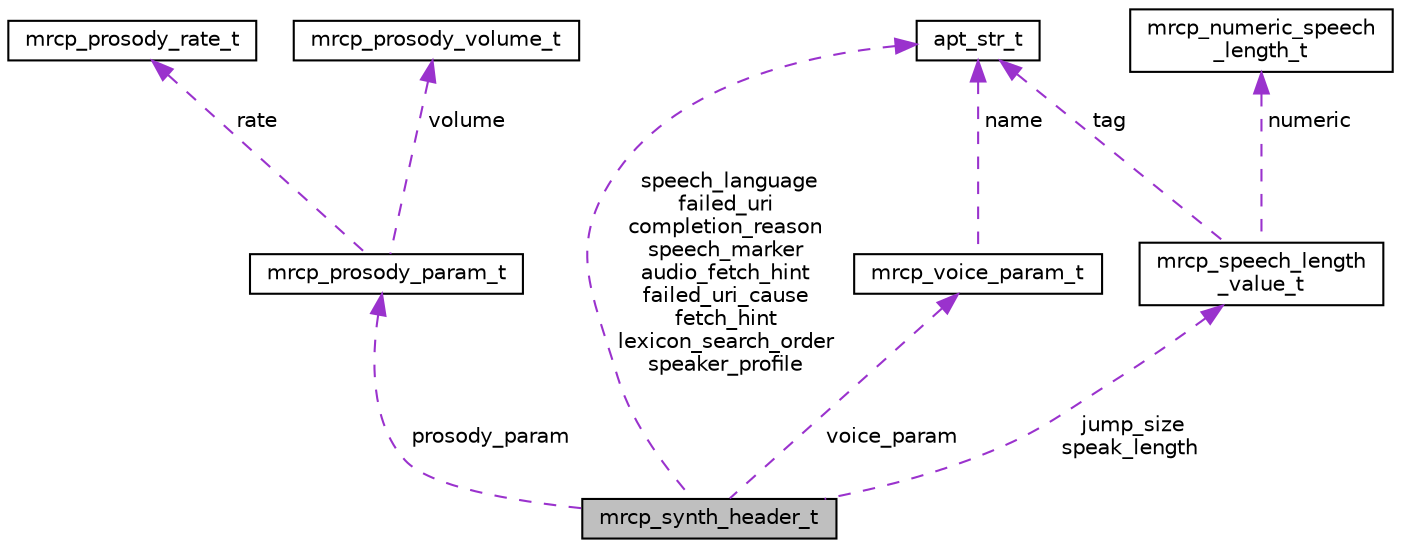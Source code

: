 digraph "mrcp_synth_header_t"
{
  edge [fontname="Helvetica",fontsize="10",labelfontname="Helvetica",labelfontsize="10"];
  node [fontname="Helvetica",fontsize="10",shape=record];
  Node1 [label="mrcp_synth_header_t",height=0.2,width=0.4,color="black", fillcolor="grey75", style="filled", fontcolor="black"];
  Node2 -> Node1 [dir="back",color="darkorchid3",fontsize="10",style="dashed",label=" prosody_param" ,fontname="Helvetica"];
  Node2 [label="mrcp_prosody_param_t",height=0.2,width=0.4,color="black", fillcolor="white", style="filled",URL="$structmrcp__prosody__param__t.html"];
  Node3 -> Node2 [dir="back",color="darkorchid3",fontsize="10",style="dashed",label=" rate" ,fontname="Helvetica"];
  Node3 [label="mrcp_prosody_rate_t",height=0.2,width=0.4,color="black", fillcolor="white", style="filled",URL="$structmrcp__prosody__rate__t.html"];
  Node4 -> Node2 [dir="back",color="darkorchid3",fontsize="10",style="dashed",label=" volume" ,fontname="Helvetica"];
  Node4 [label="mrcp_prosody_volume_t",height=0.2,width=0.4,color="black", fillcolor="white", style="filled",URL="$structmrcp__prosody__volume__t.html"];
  Node5 -> Node1 [dir="back",color="darkorchid3",fontsize="10",style="dashed",label=" speech_language\nfailed_uri\ncompletion_reason\nspeech_marker\naudio_fetch_hint\nfailed_uri_cause\nfetch_hint\nlexicon_search_order\nspeaker_profile" ,fontname="Helvetica"];
  Node5 [label="apt_str_t",height=0.2,width=0.4,color="black", fillcolor="white", style="filled",URL="$structapt__str__t.html"];
  Node6 -> Node1 [dir="back",color="darkorchid3",fontsize="10",style="dashed",label=" voice_param" ,fontname="Helvetica"];
  Node6 [label="mrcp_voice_param_t",height=0.2,width=0.4,color="black", fillcolor="white", style="filled",URL="$structmrcp__voice__param__t.html"];
  Node5 -> Node6 [dir="back",color="darkorchid3",fontsize="10",style="dashed",label=" name" ,fontname="Helvetica"];
  Node7 -> Node1 [dir="back",color="darkorchid3",fontsize="10",style="dashed",label=" jump_size\nspeak_length" ,fontname="Helvetica"];
  Node7 [label="mrcp_speech_length\l_value_t",height=0.2,width=0.4,color="black", fillcolor="white", style="filled",URL="$structmrcp__speech__length__value__t.html"];
  Node5 -> Node7 [dir="back",color="darkorchid3",fontsize="10",style="dashed",label=" tag" ,fontname="Helvetica"];
  Node8 -> Node7 [dir="back",color="darkorchid3",fontsize="10",style="dashed",label=" numeric" ,fontname="Helvetica"];
  Node8 [label="mrcp_numeric_speech\l_length_t",height=0.2,width=0.4,color="black", fillcolor="white", style="filled",URL="$structmrcp__numeric__speech__length__t.html"];
}
